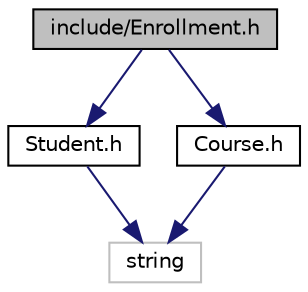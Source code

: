 digraph "include/Enrollment.h"
{
 // LATEX_PDF_SIZE
  edge [fontname="Helvetica",fontsize="10",labelfontname="Helvetica",labelfontsize="10"];
  node [fontname="Helvetica",fontsize="10",shape=record];
  Node1 [label="include/Enrollment.h",height=0.2,width=0.4,color="black", fillcolor="grey75", style="filled", fontcolor="black",tooltip="Definición de la clase Enrollment para manejar matrículas de estudiantes en cursos."];
  Node1 -> Node2 [color="midnightblue",fontsize="10",style="solid",fontname="Helvetica"];
  Node2 [label="Student.h",height=0.2,width=0.4,color="black", fillcolor="white", style="filled",URL="$Student_8h.html",tooltip="Definición de la clase Student para manejar información de estudiantes."];
  Node2 -> Node3 [color="midnightblue",fontsize="10",style="solid",fontname="Helvetica"];
  Node3 [label="string",height=0.2,width=0.4,color="grey75", fillcolor="white", style="filled",tooltip=" "];
  Node1 -> Node4 [color="midnightblue",fontsize="10",style="solid",fontname="Helvetica"];
  Node4 [label="Course.h",height=0.2,width=0.4,color="black", fillcolor="white", style="filled",URL="$Course_8h.html",tooltip="Definición de la clase Course para manejar información de cursos."];
  Node4 -> Node3 [color="midnightblue",fontsize="10",style="solid",fontname="Helvetica"];
}
